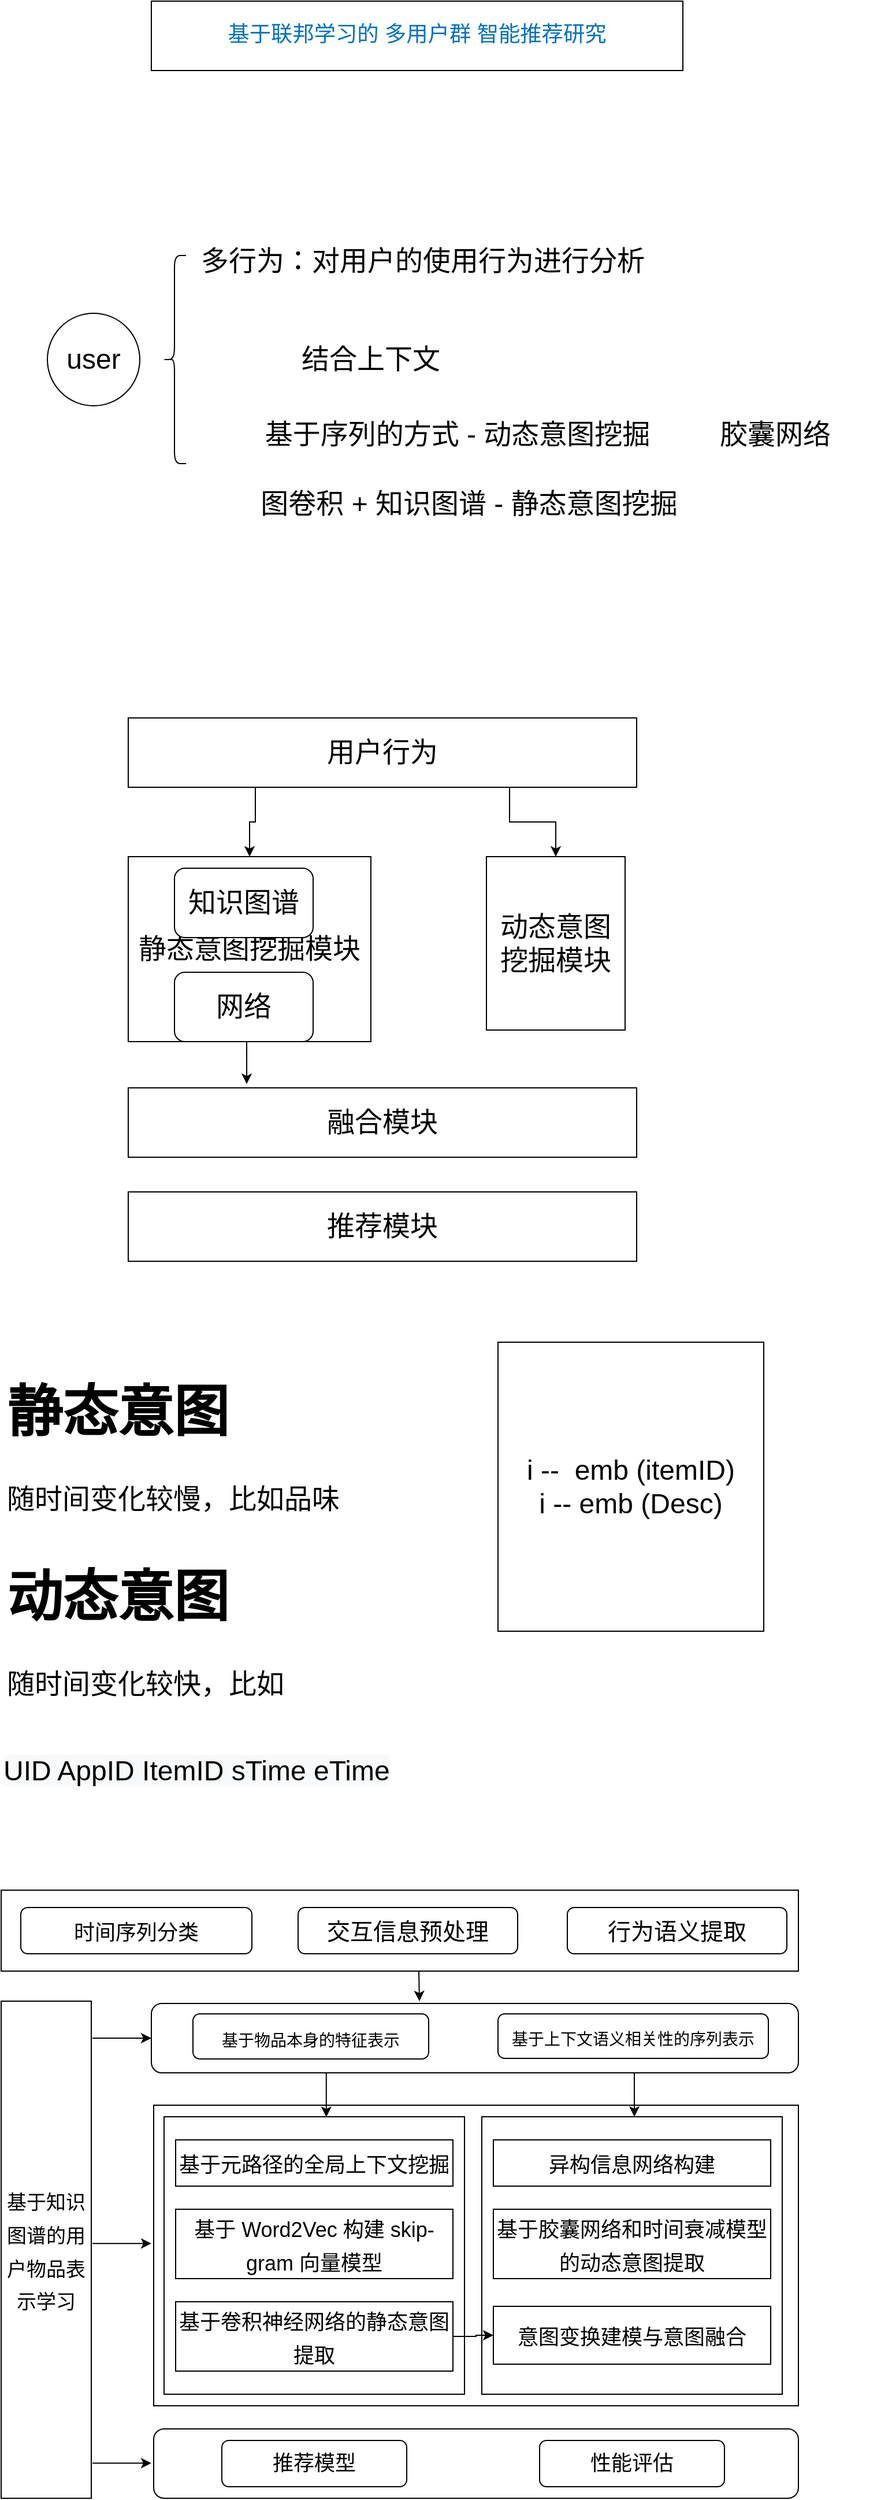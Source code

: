 <mxfile version="16.2.7" type="github">
  <diagram id="IA1i8buI-aFI4_hDsnJC" name="Page-1">
    <mxGraphModel dx="1242" dy="953" grid="1" gridSize="10" guides="1" tooltips="1" connect="1" arrows="1" fold="1" page="1" pageScale="1" pageWidth="827" pageHeight="1169" math="0" shadow="0">
      <root>
        <mxCell id="0" />
        <mxCell id="1" parent="0" />
        <mxCell id="AExjAn62HVaZgIkArST5-5" value="" style="rounded=0;whiteSpace=wrap;html=1;fontSize=18;fontColor=#000000;" vertex="1" parent="1">
          <mxGeometry x="172" y="1870" width="558" height="260" as="geometry" />
        </mxCell>
        <mxCell id="ibc0NBnqiwtrczAvd_Nn-1" value="&lt;p class=&quot;MsoNormal&quot; style=&quot;line-height: 22.0pt&quot;&gt;&lt;span style=&quot;font-size: 14.0pt ; color: #0070c0&quot;&gt;基于联邦学习的 多用户群 智能推荐研究&lt;/span&gt;&lt;span lang=&quot;EN-US&quot; style=&quot;font-size: 14.0pt ; font-family: &amp;#34;times new roman&amp;#34; , serif ; color: #0070c0&quot;&gt;&lt;/span&gt;&lt;/p&gt;" style="rounded=0;whiteSpace=wrap;html=1;" parent="1" vertex="1">
          <mxGeometry x="170" y="50" width="460" height="60" as="geometry" />
        </mxCell>
        <mxCell id="ibc0NBnqiwtrczAvd_Nn-2" value="&lt;font style=&quot;font-size: 24px&quot;&gt;user&lt;/font&gt;" style="ellipse;whiteSpace=wrap;html=1;aspect=fixed;" parent="1" vertex="1">
          <mxGeometry x="80" y="320" width="80" height="80" as="geometry" />
        </mxCell>
        <mxCell id="ibc0NBnqiwtrczAvd_Nn-3" value="" style="shape=curlyBracket;whiteSpace=wrap;html=1;rounded=1;fontSize=24;" parent="1" vertex="1">
          <mxGeometry x="180" y="270" width="20" height="180" as="geometry" />
        </mxCell>
        <mxCell id="ibc0NBnqiwtrczAvd_Nn-4" value="多行为：对用户的使用行为进行分析" style="text;html=1;strokeColor=none;fillColor=none;align=center;verticalAlign=middle;whiteSpace=wrap;rounded=0;fontSize=24;" parent="1" vertex="1">
          <mxGeometry x="170" y="250" width="470" height="50" as="geometry" />
        </mxCell>
        <mxCell id="ibc0NBnqiwtrczAvd_Nn-5" value="结合上下文" style="text;html=1;strokeColor=none;fillColor=none;align=center;verticalAlign=middle;whiteSpace=wrap;rounded=0;fontSize=24;" parent="1" vertex="1">
          <mxGeometry x="240" y="345" width="240" height="30" as="geometry" />
        </mxCell>
        <mxCell id="ibc0NBnqiwtrczAvd_Nn-6" value="基于序列的方式 - 动态意图挖掘" style="text;html=1;strokeColor=none;fillColor=none;align=center;verticalAlign=middle;whiteSpace=wrap;rounded=0;fontSize=24;" parent="1" vertex="1">
          <mxGeometry x="250" y="400" width="370" height="50" as="geometry" />
        </mxCell>
        <mxCell id="ibc0NBnqiwtrczAvd_Nn-7" value="图卷积 + 知识图谱 - 静态意图挖掘" style="text;html=1;strokeColor=none;fillColor=none;align=center;verticalAlign=middle;whiteSpace=wrap;rounded=0;fontSize=24;" parent="1" vertex="1">
          <mxGeometry x="230" y="470" width="430" height="30" as="geometry" />
        </mxCell>
        <mxCell id="ibc0NBnqiwtrczAvd_Nn-9" value="胶囊网络" style="text;html=1;strokeColor=none;fillColor=none;align=center;verticalAlign=middle;whiteSpace=wrap;rounded=0;fontSize=24;" parent="1" vertex="1">
          <mxGeometry x="610" y="410" width="200" height="30" as="geometry" />
        </mxCell>
        <mxCell id="ibc0NBnqiwtrczAvd_Nn-17" style="edgeStyle=orthogonalEdgeStyle;rounded=0;orthogonalLoop=1;jettySize=auto;html=1;exitX=0.25;exitY=1;exitDx=0;exitDy=0;entryX=0.5;entryY=0;entryDx=0;entryDy=0;fontSize=24;" parent="1" source="ibc0NBnqiwtrczAvd_Nn-10" target="ibc0NBnqiwtrczAvd_Nn-11" edge="1">
          <mxGeometry relative="1" as="geometry" />
        </mxCell>
        <mxCell id="ibc0NBnqiwtrczAvd_Nn-18" style="edgeStyle=orthogonalEdgeStyle;rounded=0;orthogonalLoop=1;jettySize=auto;html=1;exitX=0.75;exitY=1;exitDx=0;exitDy=0;entryX=0.5;entryY=0;entryDx=0;entryDy=0;fontSize=24;" parent="1" source="ibc0NBnqiwtrczAvd_Nn-10" target="ibc0NBnqiwtrczAvd_Nn-12" edge="1">
          <mxGeometry relative="1" as="geometry" />
        </mxCell>
        <mxCell id="ibc0NBnqiwtrczAvd_Nn-10" value="用户行为" style="rounded=0;whiteSpace=wrap;html=1;fontSize=24;" parent="1" vertex="1">
          <mxGeometry x="150" y="670" width="440" height="60" as="geometry" />
        </mxCell>
        <mxCell id="ibc0NBnqiwtrczAvd_Nn-11" value="静态意图挖掘模块" style="rounded=0;whiteSpace=wrap;html=1;fontSize=24;" parent="1" vertex="1">
          <mxGeometry x="150" y="790" width="210" height="160" as="geometry" />
        </mxCell>
        <mxCell id="ibc0NBnqiwtrczAvd_Nn-12" value="动态意图挖掘模块" style="rounded=0;whiteSpace=wrap;html=1;fontSize=24;" parent="1" vertex="1">
          <mxGeometry x="460" y="790" width="120" height="150" as="geometry" />
        </mxCell>
        <mxCell id="ibc0NBnqiwtrczAvd_Nn-13" value="融合模块" style="rounded=0;whiteSpace=wrap;html=1;fontSize=24;" parent="1" vertex="1">
          <mxGeometry x="150" y="990" width="440" height="60" as="geometry" />
        </mxCell>
        <mxCell id="ibc0NBnqiwtrczAvd_Nn-14" value="推荐模块" style="rounded=0;whiteSpace=wrap;html=1;fontSize=24;" parent="1" vertex="1">
          <mxGeometry x="150" y="1080" width="440" height="60" as="geometry" />
        </mxCell>
        <mxCell id="ibc0NBnqiwtrczAvd_Nn-15" value="知识图谱" style="rounded=1;whiteSpace=wrap;html=1;fontSize=24;" parent="1" vertex="1">
          <mxGeometry x="190" y="800" width="120" height="60" as="geometry" />
        </mxCell>
        <mxCell id="ibc0NBnqiwtrczAvd_Nn-19" style="edgeStyle=orthogonalEdgeStyle;rounded=0;orthogonalLoop=1;jettySize=auto;html=1;exitX=0.5;exitY=1;exitDx=0;exitDy=0;entryX=0.233;entryY=-0.056;entryDx=0;entryDy=0;entryPerimeter=0;fontSize=24;" parent="1" source="ibc0NBnqiwtrczAvd_Nn-16" target="ibc0NBnqiwtrczAvd_Nn-13" edge="1">
          <mxGeometry relative="1" as="geometry" />
        </mxCell>
        <mxCell id="ibc0NBnqiwtrczAvd_Nn-16" value="网络" style="rounded=1;whiteSpace=wrap;html=1;fontSize=24;" parent="1" vertex="1">
          <mxGeometry x="190" y="890" width="120" height="60" as="geometry" />
        </mxCell>
        <mxCell id="ibc0NBnqiwtrczAvd_Nn-21" value="" style="rounded=0;whiteSpace=wrap;html=1;fontSize=24;" parent="1" vertex="1">
          <mxGeometry x="40" y="1684" width="690" height="70" as="geometry" />
        </mxCell>
        <mxCell id="ibc0NBnqiwtrczAvd_Nn-29" value="" style="edgeStyle=orthogonalEdgeStyle;rounded=0;orthogonalLoop=1;jettySize=auto;html=1;fontSize=24;exitX=0.421;exitY=1;exitDx=0;exitDy=0;exitPerimeter=0;" parent="1" edge="1">
          <mxGeometry relative="1" as="geometry">
            <mxPoint x="401.49" y="1754" as="sourcePoint" />
            <mxPoint x="402" y="1780" as="targetPoint" />
          </mxGeometry>
        </mxCell>
        <mxCell id="ibc0NBnqiwtrczAvd_Nn-23" value="&lt;font style=&quot;font-size: 20px&quot;&gt;交互信息预处理&lt;/font&gt;" style="rounded=1;whiteSpace=wrap;html=1;fontSize=24;" parent="1" vertex="1">
          <mxGeometry x="297" y="1699" width="190" height="40" as="geometry" />
        </mxCell>
        <mxCell id="ibc0NBnqiwtrczAvd_Nn-24" value="&lt;font style=&quot;font-size: 18px&quot;&gt;时间序列分类&lt;/font&gt;" style="rounded=1;whiteSpace=wrap;html=1;fontSize=24;" parent="1" vertex="1">
          <mxGeometry x="57" y="1699" width="200" height="40" as="geometry" />
        </mxCell>
        <mxCell id="ibc0NBnqiwtrczAvd_Nn-25" value="" style="rounded=0;whiteSpace=wrap;html=1;fontSize=24;" parent="1" vertex="1">
          <mxGeometry x="181" y="1880" width="260" height="240" as="geometry" />
        </mxCell>
        <mxCell id="ibc0NBnqiwtrczAvd_Nn-26" value="" style="rounded=0;whiteSpace=wrap;html=1;fontSize=24;" parent="1" vertex="1">
          <mxGeometry x="456" y="1880" width="260" height="240" as="geometry" />
        </mxCell>
        <mxCell id="ibc0NBnqiwtrczAvd_Nn-27" value="&lt;font style=&quot;font-size: 18px&quot;&gt;异构信息网络构建&lt;/font&gt;" style="rounded=0;whiteSpace=wrap;html=1;fontSize=24;" parent="1" vertex="1">
          <mxGeometry x="466" y="1900" width="240" height="40" as="geometry" />
        </mxCell>
        <mxCell id="ibc0NBnqiwtrczAvd_Nn-33" style="edgeStyle=orthogonalEdgeStyle;rounded=0;orthogonalLoop=1;jettySize=auto;html=1;exitX=0.25;exitY=1;exitDx=0;exitDy=0;entryX=0.54;entryY=0.001;entryDx=0;entryDy=0;entryPerimeter=0;fontSize=24;" parent="1" source="ibc0NBnqiwtrczAvd_Nn-28" target="ibc0NBnqiwtrczAvd_Nn-25" edge="1">
          <mxGeometry relative="1" as="geometry" />
        </mxCell>
        <mxCell id="ibc0NBnqiwtrczAvd_Nn-34" style="edgeStyle=orthogonalEdgeStyle;rounded=0;orthogonalLoop=1;jettySize=auto;html=1;exitX=0.75;exitY=1;exitDx=0;exitDy=0;fontSize=24;" parent="1" source="ibc0NBnqiwtrczAvd_Nn-28" edge="1">
          <mxGeometry relative="1" as="geometry">
            <mxPoint x="588" y="1880" as="targetPoint" />
          </mxGeometry>
        </mxCell>
        <mxCell id="ibc0NBnqiwtrczAvd_Nn-28" value="" style="rounded=1;whiteSpace=wrap;html=1;fontSize=24;" parent="1" vertex="1">
          <mxGeometry x="170" y="1782" width="560" height="60" as="geometry" />
        </mxCell>
        <mxCell id="ibc0NBnqiwtrczAvd_Nn-30" value="&lt;font style=&quot;font-size: 18px&quot;&gt;基于胶囊网络和时间衰减模型的动态意图提取&lt;/font&gt;" style="rounded=0;whiteSpace=wrap;html=1;fontSize=24;" parent="1" vertex="1">
          <mxGeometry x="466" y="1960" width="240" height="60" as="geometry" />
        </mxCell>
        <mxCell id="ibc0NBnqiwtrczAvd_Nn-31" value="&lt;font style=&quot;font-size: 18px&quot;&gt;意图变换建模与意图融合&lt;/font&gt;" style="rounded=0;whiteSpace=wrap;html=1;fontSize=24;" parent="1" vertex="1">
          <mxGeometry x="466" y="2044" width="240" height="50" as="geometry" />
        </mxCell>
        <mxCell id="ibc0NBnqiwtrczAvd_Nn-32" value="&lt;font style=&quot;font-size: 18px&quot;&gt;基于元路径的全局上下文挖掘&lt;/font&gt;" style="rounded=0;whiteSpace=wrap;html=1;fontSize=24;" parent="1" vertex="1">
          <mxGeometry x="191" y="1900" width="240" height="40" as="geometry" />
        </mxCell>
        <mxCell id="ibc0NBnqiwtrczAvd_Nn-35" value="&lt;h1&gt;静态意图&lt;/h1&gt;&lt;div&gt;随时间变化较慢，比如品味&lt;/div&gt;" style="text;html=1;strokeColor=none;fillColor=none;spacing=5;spacingTop=-20;whiteSpace=wrap;overflow=hidden;rounded=0;fontSize=24;" parent="1" vertex="1">
          <mxGeometry x="40" y="1220" width="490" height="160" as="geometry" />
        </mxCell>
        <mxCell id="ibc0NBnqiwtrczAvd_Nn-36" value="&lt;h1&gt;动态意图&lt;/h1&gt;&lt;div&gt;随时间变化较快，比如&lt;/div&gt;&lt;div&gt;&lt;br&gt;&lt;/div&gt;&lt;div&gt;&lt;br&gt;&lt;/div&gt;" style="text;html=1;strokeColor=none;fillColor=none;spacing=5;spacingTop=-20;whiteSpace=wrap;overflow=hidden;rounded=0;fontSize=24;" parent="1" vertex="1">
          <mxGeometry x="40" y="1380" width="490" height="140" as="geometry" />
        </mxCell>
        <mxCell id="AExjAn62HVaZgIkArST5-4" style="edgeStyle=orthogonalEdgeStyle;rounded=0;orthogonalLoop=1;jettySize=auto;html=1;exitX=1;exitY=0.5;exitDx=0;exitDy=0;fontSize=18;fontColor=#000000;" edge="1" parent="1" source="ibc0NBnqiwtrczAvd_Nn-37" target="ibc0NBnqiwtrczAvd_Nn-31">
          <mxGeometry relative="1" as="geometry" />
        </mxCell>
        <mxCell id="ibc0NBnqiwtrczAvd_Nn-37" value="&lt;font style=&quot;font-size: 18px&quot;&gt;基于卷积神经网络的静态意图提取&lt;/font&gt;" style="rounded=0;whiteSpace=wrap;html=1;fontSize=24;" parent="1" vertex="1">
          <mxGeometry x="191" y="2040" width="240" height="60" as="geometry" />
        </mxCell>
        <mxCell id="ibc0NBnqiwtrczAvd_Nn-39" value="" style="rounded=1;whiteSpace=wrap;html=1;fontSize=14;" parent="1" vertex="1">
          <mxGeometry x="172" y="2150" width="558" height="60" as="geometry" />
        </mxCell>
        <mxCell id="ibc0NBnqiwtrczAvd_Nn-44" value="&lt;font style=&quot;font-size: 18px&quot;&gt;基于 Word2Vec 构建 skip-gram 向量模型&lt;/font&gt;" style="rounded=0;whiteSpace=wrap;html=1;fontSize=24;" parent="1" vertex="1">
          <mxGeometry x="191" y="1960" width="240" height="60" as="geometry" />
        </mxCell>
        <mxCell id="ibc0NBnqiwtrczAvd_Nn-47" value="&lt;font style=&quot;font-size: 14px&quot;&gt;基于物品本身的特征表示&lt;/font&gt;" style="rounded=1;whiteSpace=wrap;html=1;fontSize=24;" parent="1" vertex="1">
          <mxGeometry x="206" y="1791" width="204" height="39" as="geometry" />
        </mxCell>
        <mxCell id="ibc0NBnqiwtrczAvd_Nn-48" value="&lt;font style=&quot;font-size: 14px&quot;&gt;基于上下文语义相关性的序列表示&lt;/font&gt;" style="rounded=1;whiteSpace=wrap;html=1;fontSize=24;" parent="1" vertex="1">
          <mxGeometry x="470" y="1791" width="234" height="38.5" as="geometry" />
        </mxCell>
        <mxCell id="ibc0NBnqiwtrczAvd_Nn-50" value="&lt;span style=&quot;color: rgb(0 , 0 , 0) ; font-family: &amp;#34;helvetica&amp;#34; ; font-size: 24px ; font-style: normal ; font-weight: 400 ; letter-spacing: normal ; text-align: left ; text-indent: 0px ; text-transform: none ; word-spacing: 0px ; background-color: rgb(248 , 249 , 250) ; display: inline ; float: none&quot;&gt;UID AppID ItemID sTime eTime&lt;/span&gt;" style="text;whiteSpace=wrap;html=1;fontSize=24;" parent="1" vertex="1">
          <mxGeometry x="40" y="1560" width="470" height="40" as="geometry" />
        </mxCell>
        <mxCell id="ibc0NBnqiwtrczAvd_Nn-51" value="i --&amp;nbsp; emb (itemID)&lt;br&gt;i -- emb (Desc)" style="rounded=0;whiteSpace=wrap;html=1;fontSize=24;" parent="1" vertex="1">
          <mxGeometry x="470" y="1210" width="230" height="250" as="geometry" />
        </mxCell>
        <mxCell id="AExjAn62HVaZgIkArST5-2" value="&lt;span style=&quot;font-size: 20px&quot;&gt;行为语义提取&lt;/span&gt;" style="rounded=1;whiteSpace=wrap;html=1;fontSize=24;" vertex="1" parent="1">
          <mxGeometry x="530" y="1699" width="190" height="40" as="geometry" />
        </mxCell>
        <mxCell id="AExjAn62HVaZgIkArST5-8" value="推荐模型" style="rounded=1;whiteSpace=wrap;html=1;fontSize=18;fontColor=#000000;" vertex="1" parent="1">
          <mxGeometry x="231" y="2160" width="160" height="40" as="geometry" />
        </mxCell>
        <mxCell id="AExjAn62HVaZgIkArST5-9" value="性能评估" style="rounded=1;whiteSpace=wrap;html=1;fontSize=18;fontColor=#000000;" vertex="1" parent="1">
          <mxGeometry x="506" y="2160" width="160" height="40" as="geometry" />
        </mxCell>
        <mxCell id="AExjAn62HVaZgIkArST5-10" value="&lt;font style=&quot;font-size: 17px&quot;&gt;基于知识图谱的用户物品表示学习&lt;/font&gt;" style="rounded=0;whiteSpace=wrap;html=1;fontSize=24;" vertex="1" parent="1">
          <mxGeometry x="40" y="1780" width="78" height="430" as="geometry" />
        </mxCell>
        <mxCell id="AExjAn62HVaZgIkArST5-11" value="" style="endArrow=classic;html=1;rounded=0;fontSize=18;fontColor=#000000;entryX=0;entryY=0.5;entryDx=0;entryDy=0;" edge="1" parent="1" target="ibc0NBnqiwtrczAvd_Nn-28">
          <mxGeometry width="50" height="50" relative="1" as="geometry">
            <mxPoint x="119" y="1812" as="sourcePoint" />
            <mxPoint x="450" y="1870" as="targetPoint" />
          </mxGeometry>
        </mxCell>
        <mxCell id="AExjAn62HVaZgIkArST5-12" value="" style="endArrow=classic;html=1;rounded=0;fontSize=18;fontColor=#000000;entryX=0;entryY=0.5;entryDx=0;entryDy=0;" edge="1" parent="1">
          <mxGeometry width="50" height="50" relative="1" as="geometry">
            <mxPoint x="119" y="1989.58" as="sourcePoint" />
            <mxPoint x="170" y="1989.58" as="targetPoint" />
          </mxGeometry>
        </mxCell>
        <mxCell id="AExjAn62HVaZgIkArST5-13" value="" style="endArrow=classic;html=1;rounded=0;fontSize=18;fontColor=#000000;entryX=0;entryY=0.5;entryDx=0;entryDy=0;" edge="1" parent="1">
          <mxGeometry width="50" height="50" relative="1" as="geometry">
            <mxPoint x="119" y="2179.58" as="sourcePoint" />
            <mxPoint x="170" y="2179.58" as="targetPoint" />
          </mxGeometry>
        </mxCell>
      </root>
    </mxGraphModel>
  </diagram>
</mxfile>

